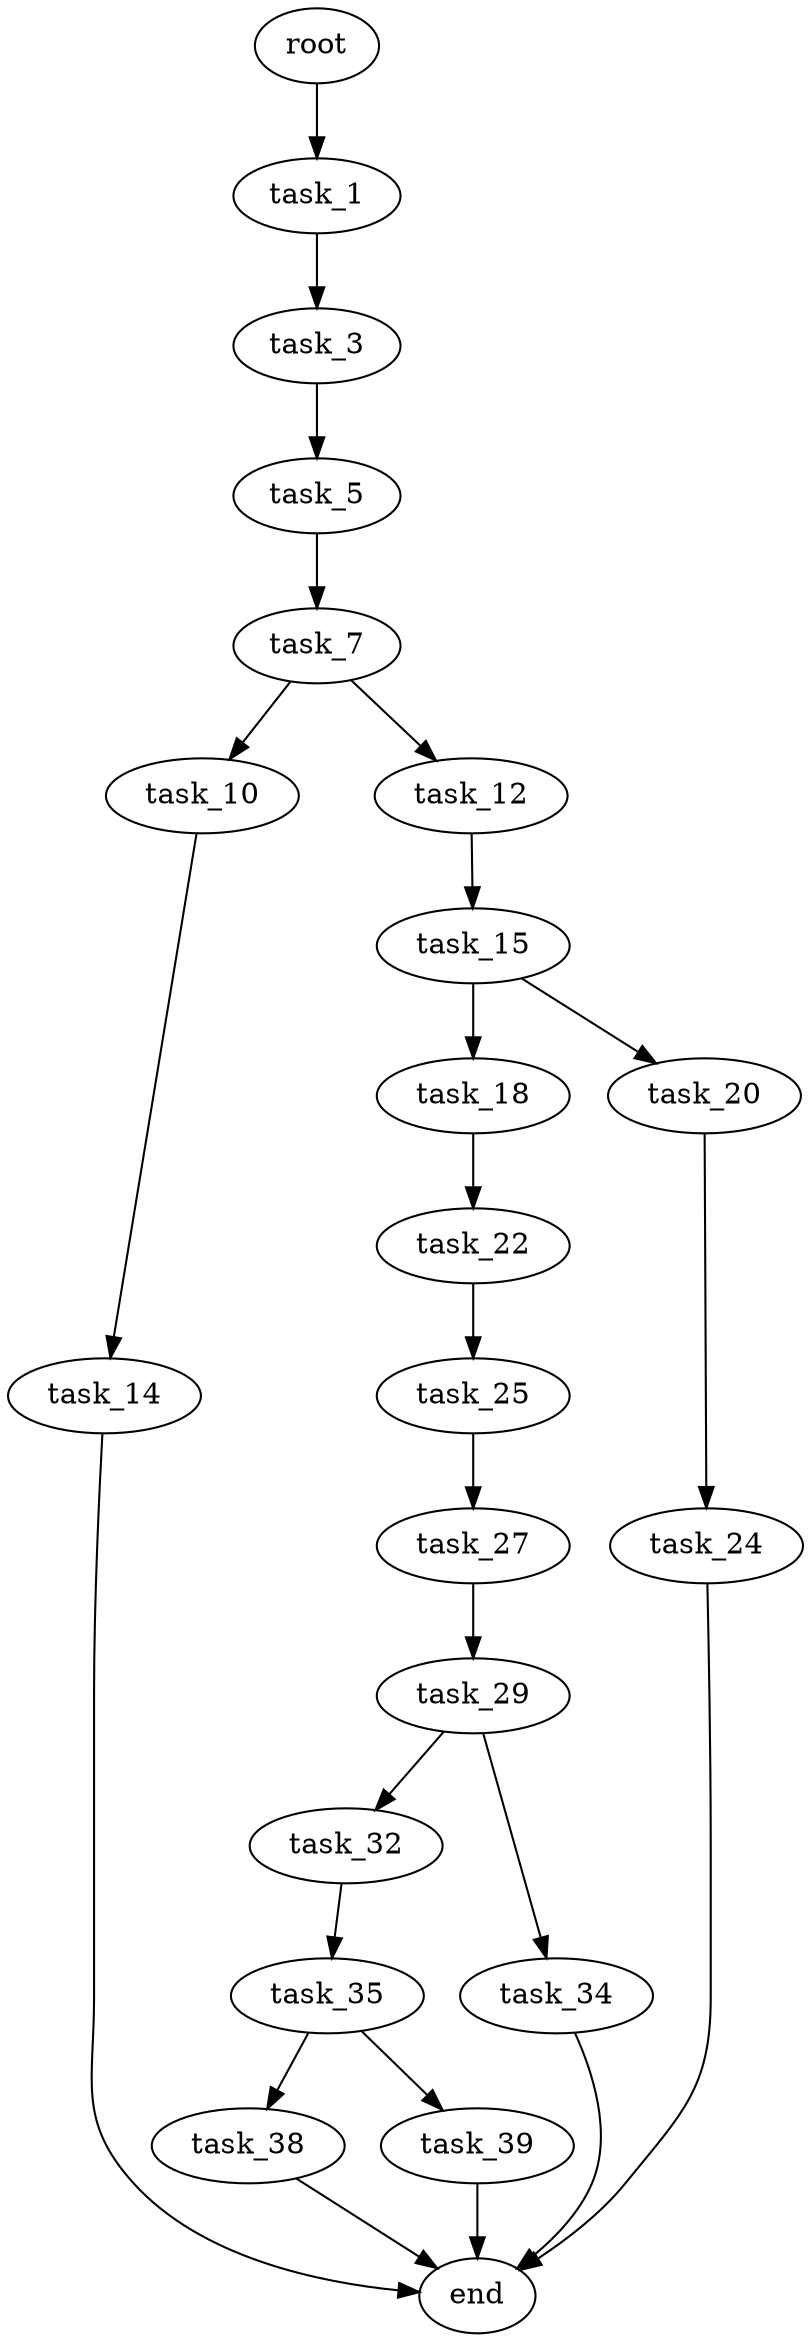 digraph G {
  root [size="0.000000"];
  task_1 [size="782757789696.000000"];
  task_3 [size="1461404445.000000"];
  task_5 [size="49595955922.000000"];
  task_7 [size="224635123163.000000"];
  task_10 [size="368293445632.000000"];
  task_12 [size="231928233984.000000"];
  task_14 [size="11307746598.000000"];
  task_15 [size="46354929729.000000"];
  task_18 [size="231928233984.000000"];
  task_20 [size="2684747900.000000"];
  task_22 [size="2366501622.000000"];
  task_24 [size="368293445632.000000"];
  task_25 [size="11230570749.000000"];
  task_27 [size="9797296079.000000"];
  task_29 [size="368293445632.000000"];
  task_32 [size="48654493949.000000"];
  task_34 [size="256840305000.000000"];
  task_35 [size="28991029248.000000"];
  task_38 [size="3935862194.000000"];
  task_39 [size="231928233984.000000"];
  end [size="0.000000"];

  root -> task_1 [size="1.000000"];
  task_1 -> task_3 [size="679477248.000000"];
  task_3 -> task_5 [size="75497472.000000"];
  task_5 -> task_7 [size="838860800.000000"];
  task_7 -> task_10 [size="209715200.000000"];
  task_7 -> task_12 [size="209715200.000000"];
  task_10 -> task_14 [size="411041792.000000"];
  task_12 -> task_15 [size="301989888.000000"];
  task_14 -> end [size="1.000000"];
  task_15 -> task_18 [size="838860800.000000"];
  task_15 -> task_20 [size="838860800.000000"];
  task_18 -> task_22 [size="301989888.000000"];
  task_20 -> task_24 [size="134217728.000000"];
  task_22 -> task_25 [size="134217728.000000"];
  task_24 -> end [size="1.000000"];
  task_25 -> task_27 [size="33554432.000000"];
  task_27 -> task_29 [size="33554432.000000"];
  task_29 -> task_32 [size="411041792.000000"];
  task_29 -> task_34 [size="411041792.000000"];
  task_32 -> task_35 [size="838860800.000000"];
  task_34 -> end [size="1.000000"];
  task_35 -> task_38 [size="75497472.000000"];
  task_35 -> task_39 [size="75497472.000000"];
  task_38 -> end [size="1.000000"];
  task_39 -> end [size="1.000000"];
}
